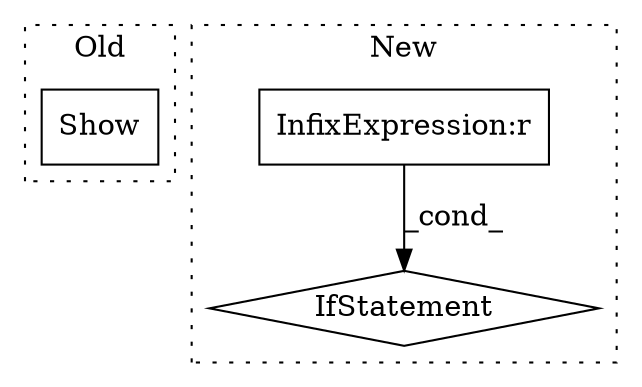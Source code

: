 digraph G {
subgraph cluster0 {
1 [label="Show" a="32" s="20717,20723" l="5,1" shape="box"];
label = "Old";
style="dotted";
}
subgraph cluster1 {
2 [label="IfStatement" a="25" s="20710,20733" l="4,2" shape="diamond"];
3 [label="InfixExpression:r" a="27" s="20725" l="4" shape="box"];
label = "New";
style="dotted";
}
3 -> 2 [label="_cond_"];
}